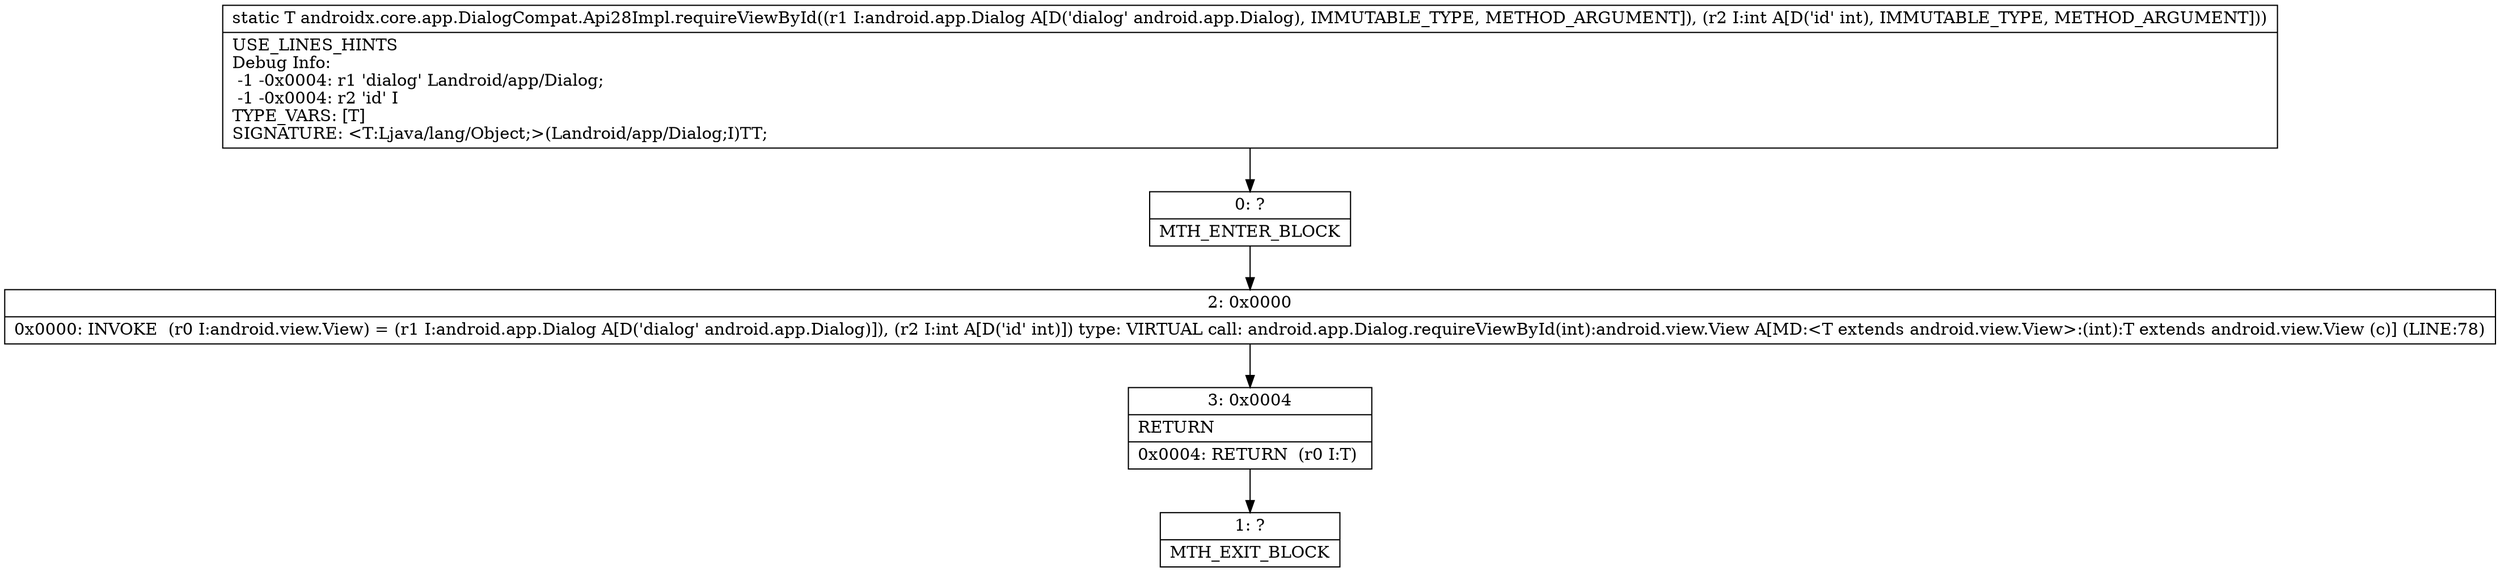 digraph "CFG forandroidx.core.app.DialogCompat.Api28Impl.requireViewById(Landroid\/app\/Dialog;I)Ljava\/lang\/Object;" {
Node_0 [shape=record,label="{0\:\ ?|MTH_ENTER_BLOCK\l}"];
Node_2 [shape=record,label="{2\:\ 0x0000|0x0000: INVOKE  (r0 I:android.view.View) = (r1 I:android.app.Dialog A[D('dialog' android.app.Dialog)]), (r2 I:int A[D('id' int)]) type: VIRTUAL call: android.app.Dialog.requireViewById(int):android.view.View A[MD:\<T extends android.view.View\>:(int):T extends android.view.View (c)] (LINE:78)\l}"];
Node_3 [shape=record,label="{3\:\ 0x0004|RETURN\l|0x0004: RETURN  (r0 I:T) \l}"];
Node_1 [shape=record,label="{1\:\ ?|MTH_EXIT_BLOCK\l}"];
MethodNode[shape=record,label="{static T androidx.core.app.DialogCompat.Api28Impl.requireViewById((r1 I:android.app.Dialog A[D('dialog' android.app.Dialog), IMMUTABLE_TYPE, METHOD_ARGUMENT]), (r2 I:int A[D('id' int), IMMUTABLE_TYPE, METHOD_ARGUMENT]))  | USE_LINES_HINTS\lDebug Info:\l  \-1 \-0x0004: r1 'dialog' Landroid\/app\/Dialog;\l  \-1 \-0x0004: r2 'id' I\lTYPE_VARS: [T]\lSIGNATURE: \<T:Ljava\/lang\/Object;\>(Landroid\/app\/Dialog;I)TT;\l}"];
MethodNode -> Node_0;Node_0 -> Node_2;
Node_2 -> Node_3;
Node_3 -> Node_1;
}

